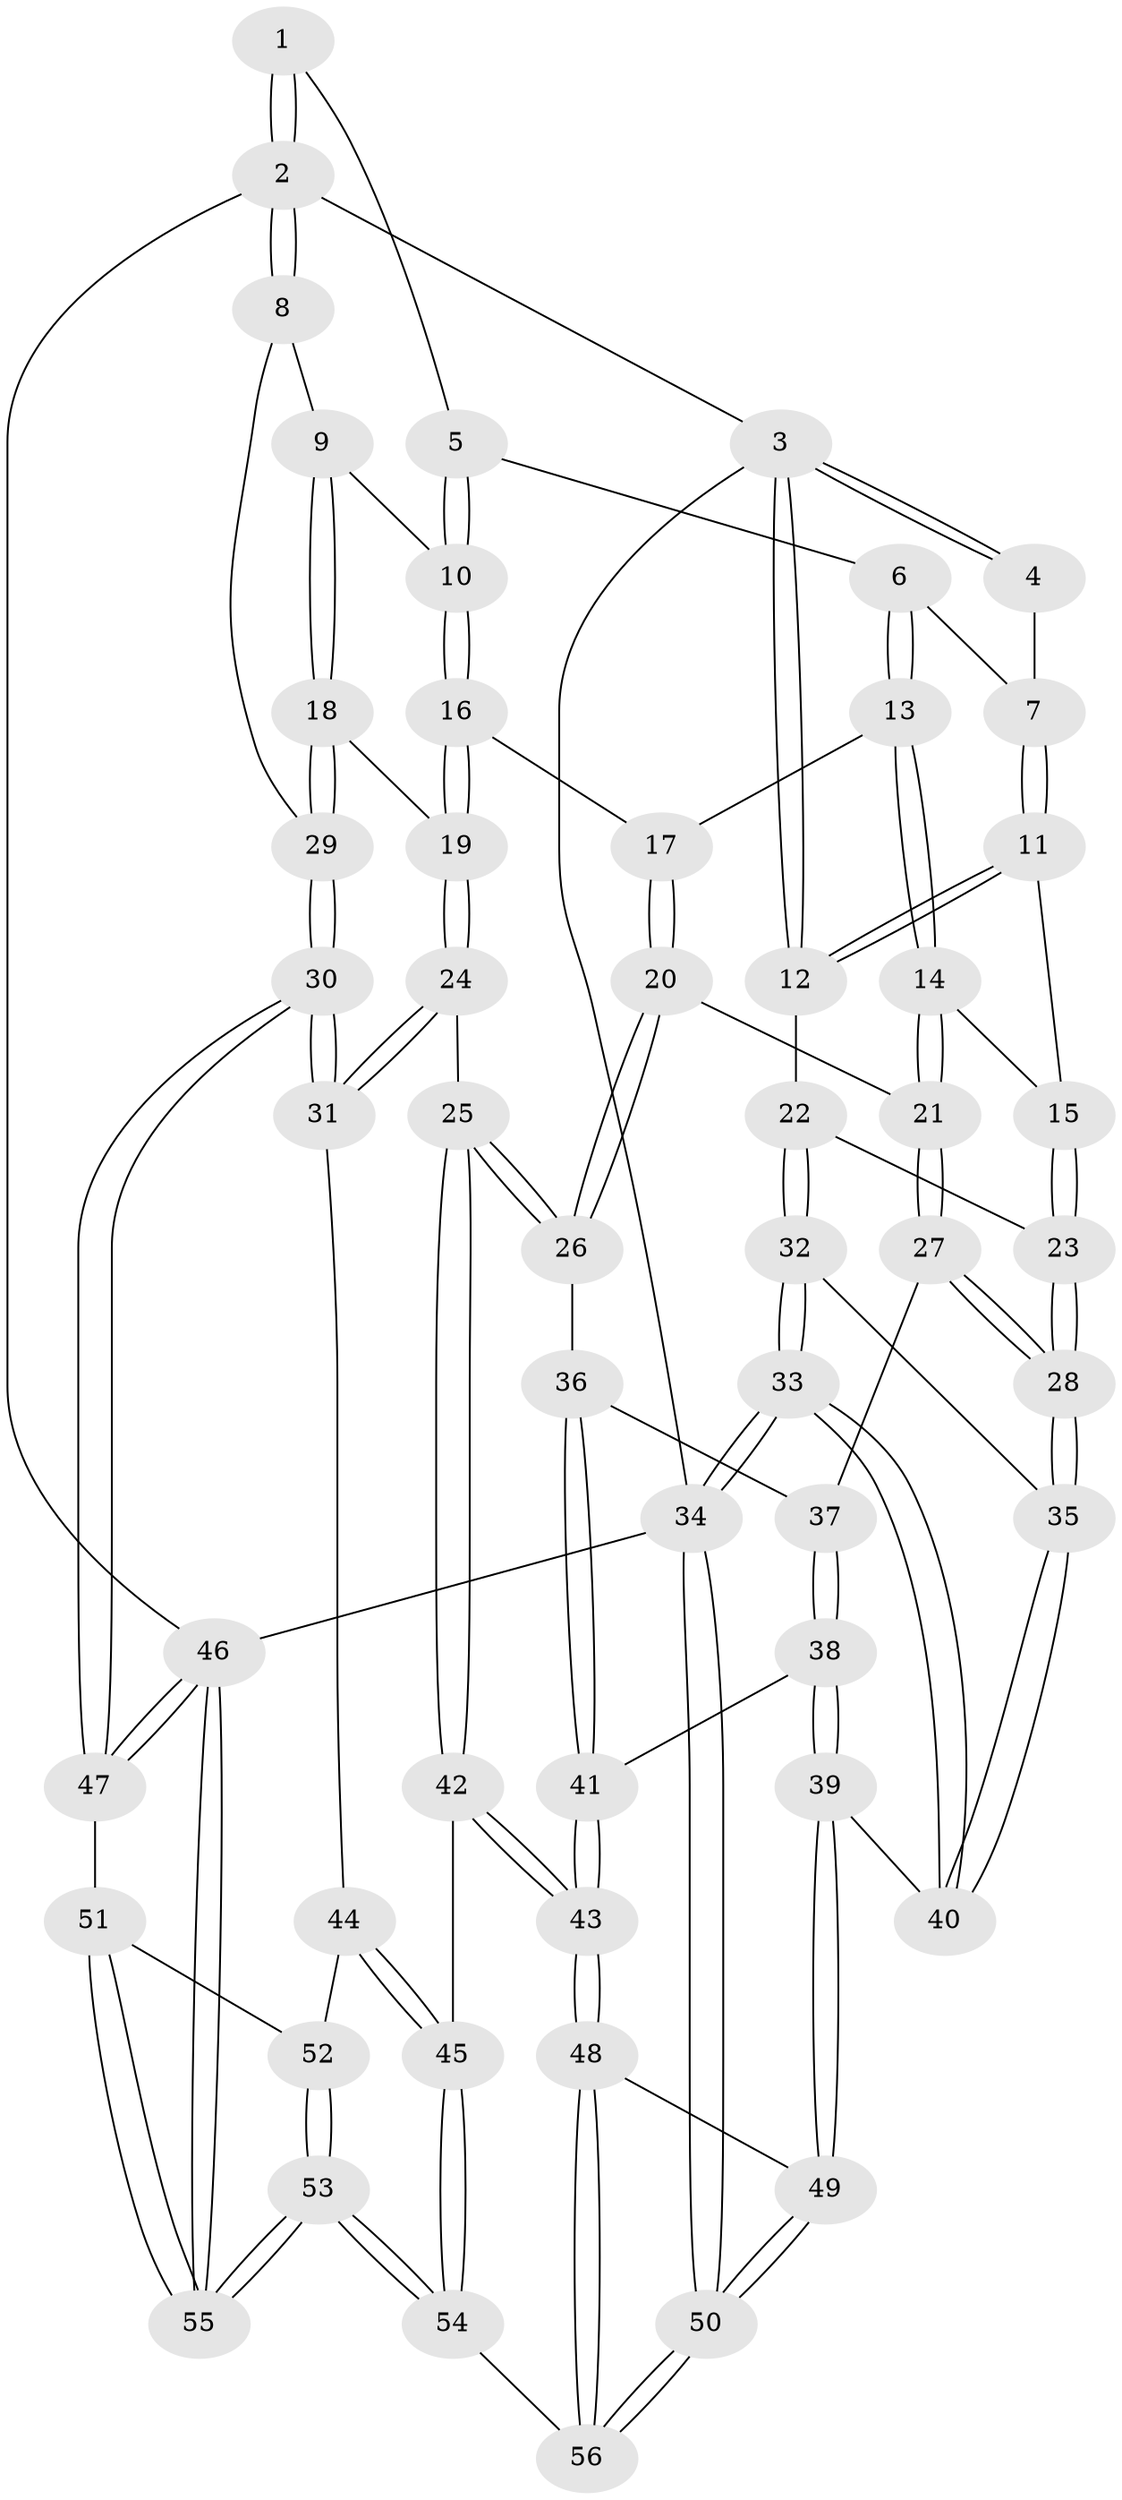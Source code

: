 // Generated by graph-tools (version 1.1) at 2025/38/03/09/25 02:38:50]
// undirected, 56 vertices, 137 edges
graph export_dot {
graph [start="1"]
  node [color=gray90,style=filled];
  1 [pos="+0.6666306876978779+0"];
  2 [pos="+1+0"];
  3 [pos="+0+0"];
  4 [pos="+0.26885784678567354+0"];
  5 [pos="+0.6665361464707177+0"];
  6 [pos="+0.5709652168727026+0.10071775818871291"];
  7 [pos="+0.32539602267164536+0.07779906197329574"];
  8 [pos="+1+0.0900191855863114"];
  9 [pos="+0.9178053613401357+0.16610517970502203"];
  10 [pos="+0.8454592606248754+0.16820527110054284"];
  11 [pos="+0.3008734247394166+0.14663390699803175"];
  12 [pos="+0+0"];
  13 [pos="+0.5781895292309978+0.2368407932674623"];
  14 [pos="+0.34273946875824907+0.3165021026759974"];
  15 [pos="+0.28403557720374717+0.2794823799764604"];
  16 [pos="+0.7097955666920202+0.3136305635551304"];
  17 [pos="+0.6298317545988352+0.277282117591492"];
  18 [pos="+0.8957761176860646+0.4368804098843089"];
  19 [pos="+0.7578791634801165+0.41482958023123995"];
  20 [pos="+0.4869945527865781+0.517504795574593"];
  21 [pos="+0.3756452801702313+0.45585502250100973"];
  22 [pos="+0+0.28142964960655753"];
  23 [pos="+0.0551152111101706+0.31269224121585354"];
  24 [pos="+0.6773084653792781+0.574182340782489"];
  25 [pos="+0.6216797761009724+0.5964679960507975"];
  26 [pos="+0.5427899876776615+0.5795240136883485"];
  27 [pos="+0.2773233812217496+0.5786562405294078"];
  28 [pos="+0.23395682706113072+0.6125090253634762"];
  29 [pos="+1+0.5072774928210423"];
  30 [pos="+1+0.6749303687635759"];
  31 [pos="+0.867801556125735+0.7378599663972505"];
  32 [pos="+0+0.5092637797682109"];
  33 [pos="+0+1"];
  34 [pos="+0+1"];
  35 [pos="+0.21494435402159673+0.6563125944332169"];
  36 [pos="+0.48237726129788255+0.6393092398716242"];
  37 [pos="+0.4357773615704121+0.6495854724690983"];
  38 [pos="+0.36580549914236715+0.7097231570087119"];
  39 [pos="+0.2866407136859391+0.7315035216837391"];
  40 [pos="+0.21527191284989652+0.6820688802741854"];
  41 [pos="+0.4649297609577103+0.7538662115239878"];
  42 [pos="+0.5995223139148441+0.8464541341887705"];
  43 [pos="+0.4950685083772389+0.872628876612568"];
  44 [pos="+0.8038633105764061+0.8266340379167025"];
  45 [pos="+0.6755544107282112+0.8805269326056746"];
  46 [pos="+1+1"];
  47 [pos="+1+0.8223303453271562"];
  48 [pos="+0.48474972652893183+0.8805212896184386"];
  49 [pos="+0.36317764869734054+0.8663546134927834"];
  50 [pos="+0+1"];
  51 [pos="+0.9140586840204108+0.9341496556705665"];
  52 [pos="+0.8365871213113486+0.8902432809319764"];
  53 [pos="+0.854525524427059+1"];
  54 [pos="+0.7351411132422077+1"];
  55 [pos="+0.8984275401518019+1"];
  56 [pos="+0.47245207280922463+1"];
  1 -- 2;
  1 -- 2;
  1 -- 5;
  2 -- 3;
  2 -- 8;
  2 -- 8;
  2 -- 46;
  3 -- 4;
  3 -- 4;
  3 -- 12;
  3 -- 12;
  3 -- 34;
  4 -- 7;
  5 -- 6;
  5 -- 10;
  5 -- 10;
  6 -- 7;
  6 -- 13;
  6 -- 13;
  7 -- 11;
  7 -- 11;
  8 -- 9;
  8 -- 29;
  9 -- 10;
  9 -- 18;
  9 -- 18;
  10 -- 16;
  10 -- 16;
  11 -- 12;
  11 -- 12;
  11 -- 15;
  12 -- 22;
  13 -- 14;
  13 -- 14;
  13 -- 17;
  14 -- 15;
  14 -- 21;
  14 -- 21;
  15 -- 23;
  15 -- 23;
  16 -- 17;
  16 -- 19;
  16 -- 19;
  17 -- 20;
  17 -- 20;
  18 -- 19;
  18 -- 29;
  18 -- 29;
  19 -- 24;
  19 -- 24;
  20 -- 21;
  20 -- 26;
  20 -- 26;
  21 -- 27;
  21 -- 27;
  22 -- 23;
  22 -- 32;
  22 -- 32;
  23 -- 28;
  23 -- 28;
  24 -- 25;
  24 -- 31;
  24 -- 31;
  25 -- 26;
  25 -- 26;
  25 -- 42;
  25 -- 42;
  26 -- 36;
  27 -- 28;
  27 -- 28;
  27 -- 37;
  28 -- 35;
  28 -- 35;
  29 -- 30;
  29 -- 30;
  30 -- 31;
  30 -- 31;
  30 -- 47;
  30 -- 47;
  31 -- 44;
  32 -- 33;
  32 -- 33;
  32 -- 35;
  33 -- 34;
  33 -- 34;
  33 -- 40;
  33 -- 40;
  34 -- 50;
  34 -- 50;
  34 -- 46;
  35 -- 40;
  35 -- 40;
  36 -- 37;
  36 -- 41;
  36 -- 41;
  37 -- 38;
  37 -- 38;
  38 -- 39;
  38 -- 39;
  38 -- 41;
  39 -- 40;
  39 -- 49;
  39 -- 49;
  41 -- 43;
  41 -- 43;
  42 -- 43;
  42 -- 43;
  42 -- 45;
  43 -- 48;
  43 -- 48;
  44 -- 45;
  44 -- 45;
  44 -- 52;
  45 -- 54;
  45 -- 54;
  46 -- 47;
  46 -- 47;
  46 -- 55;
  46 -- 55;
  47 -- 51;
  48 -- 49;
  48 -- 56;
  48 -- 56;
  49 -- 50;
  49 -- 50;
  50 -- 56;
  50 -- 56;
  51 -- 52;
  51 -- 55;
  51 -- 55;
  52 -- 53;
  52 -- 53;
  53 -- 54;
  53 -- 54;
  53 -- 55;
  53 -- 55;
  54 -- 56;
}
